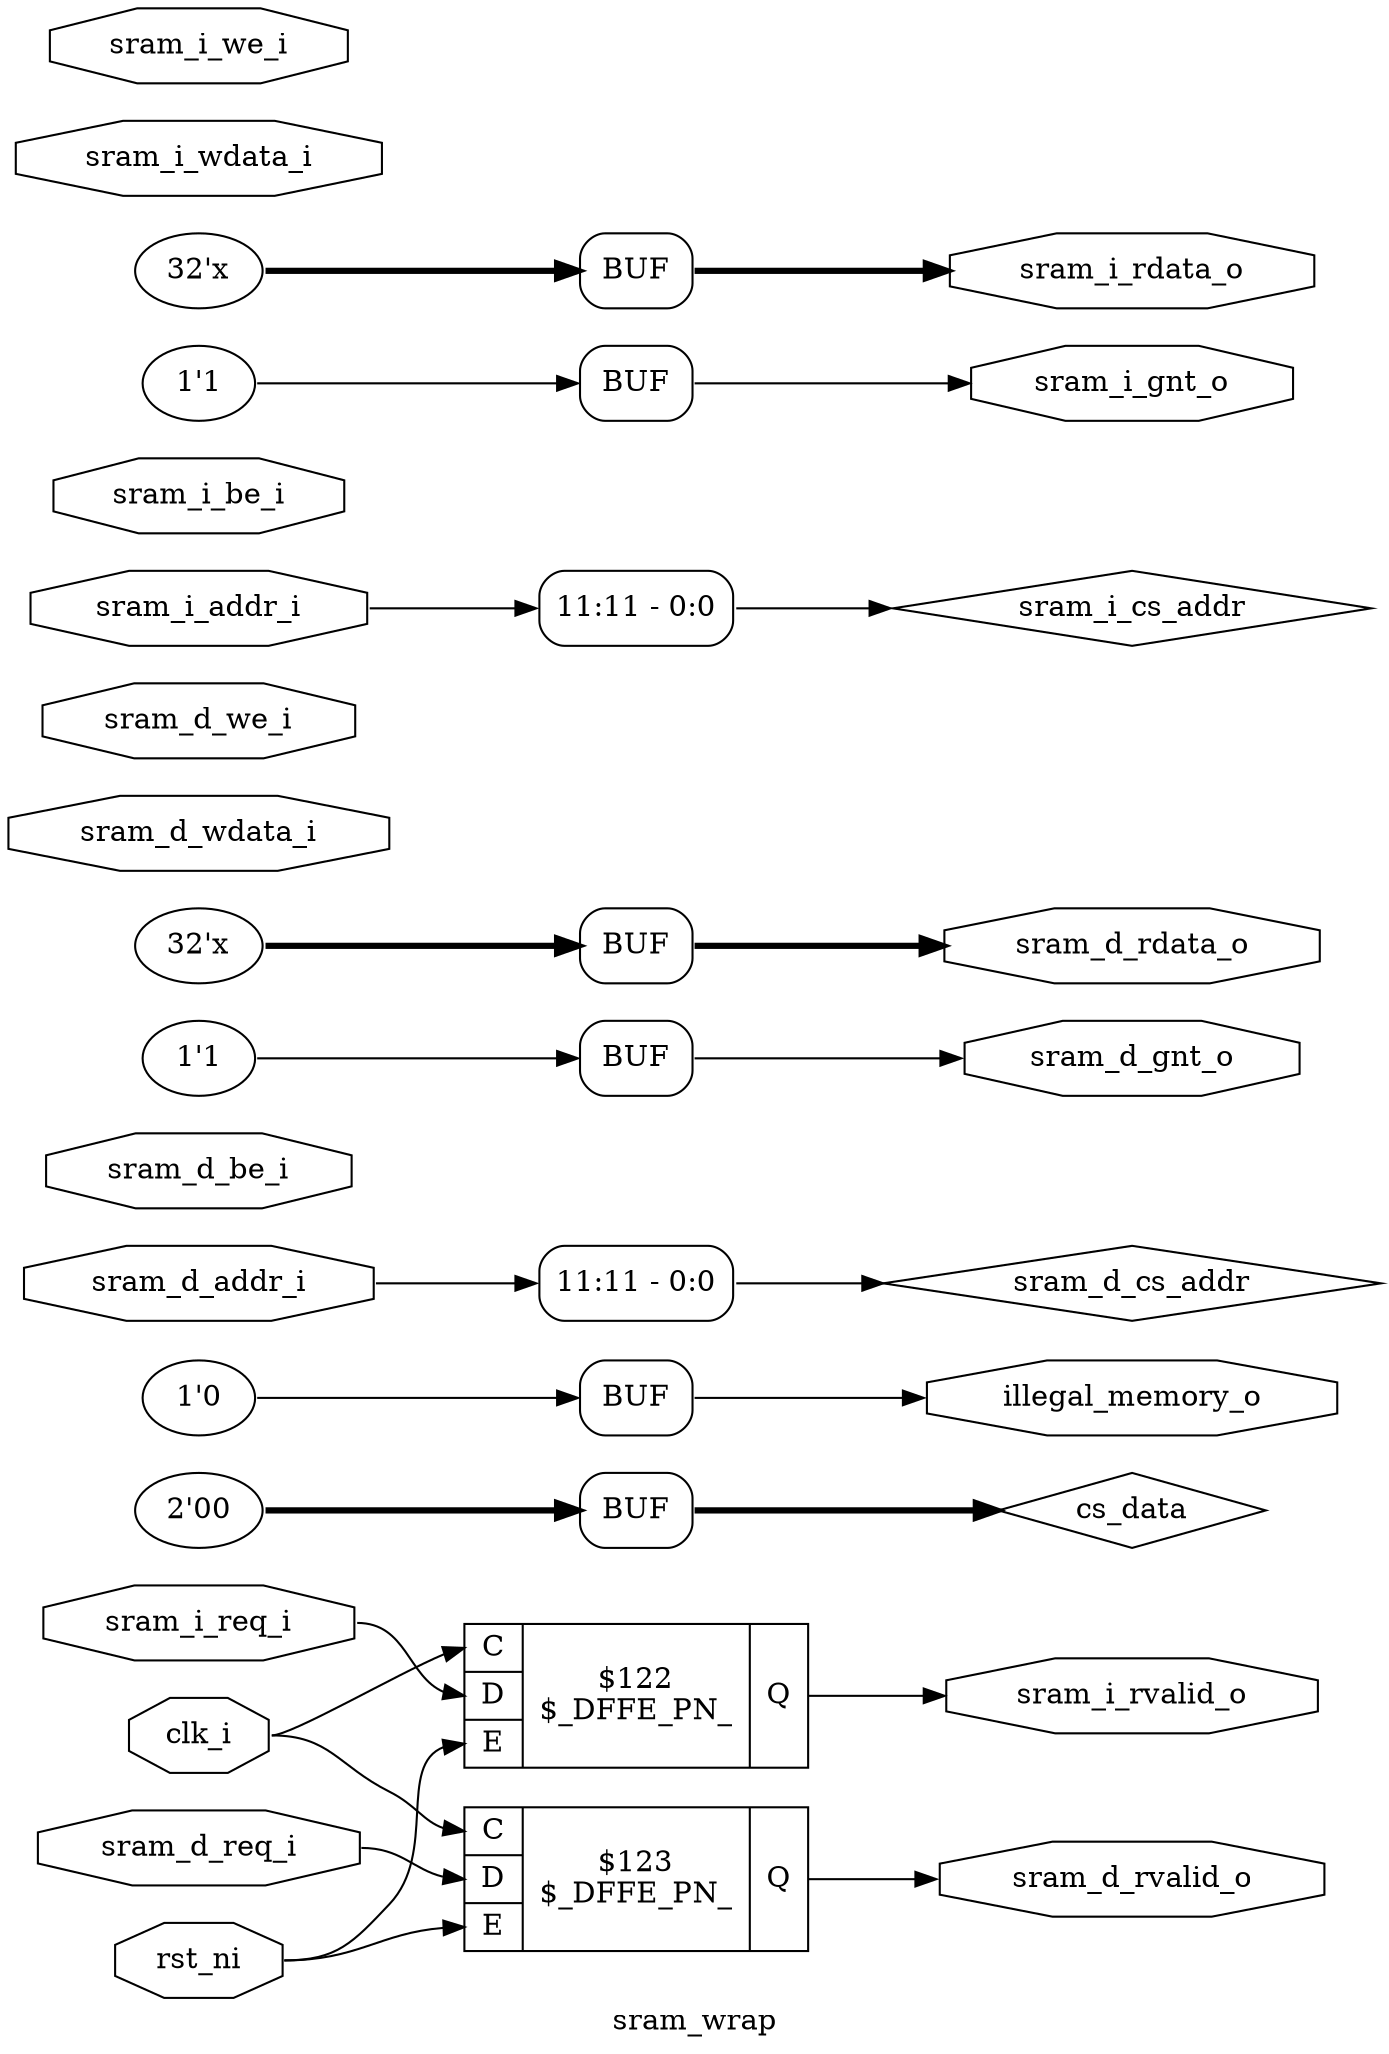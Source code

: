 digraph "sram_wrap" {
label="sram_wrap";
rankdir="LR";
remincross=true;
n1 [ shape=octagon, label="clk_i", color="black", fontcolor="black" ];
n2 [ shape=diamond, label="cs_data", color="black", fontcolor="black" ];
n3 [ shape=octagon, label="illegal_memory_o", color="black", fontcolor="black" ];
n4 [ shape=octagon, label="rst_ni", color="black", fontcolor="black" ];
n5 [ shape=octagon, label="sram_d_addr_i", color="black", fontcolor="black" ];
n6 [ shape=octagon, label="sram_d_be_i", color="black", fontcolor="black" ];
n7 [ shape=diamond, label="sram_d_cs_addr", color="black", fontcolor="black" ];
n8 [ shape=octagon, label="sram_d_gnt_o", color="black", fontcolor="black" ];
n9 [ shape=octagon, label="sram_d_rdata_o", color="black", fontcolor="black" ];
n10 [ shape=octagon, label="sram_d_req_i", color="black", fontcolor="black" ];
n11 [ shape=octagon, label="sram_d_rvalid_o", color="black", fontcolor="black" ];
n12 [ shape=octagon, label="sram_d_wdata_i", color="black", fontcolor="black" ];
n13 [ shape=octagon, label="sram_d_we_i", color="black", fontcolor="black" ];
n14 [ shape=octagon, label="sram_i_addr_i", color="black", fontcolor="black" ];
n15 [ shape=octagon, label="sram_i_be_i", color="black", fontcolor="black" ];
n16 [ shape=diamond, label="sram_i_cs_addr", color="black", fontcolor="black" ];
n17 [ shape=octagon, label="sram_i_gnt_o", color="black", fontcolor="black" ];
n18 [ shape=octagon, label="sram_i_rdata_o", color="black", fontcolor="black" ];
n19 [ shape=octagon, label="sram_i_req_i", color="black", fontcolor="black" ];
n20 [ shape=octagon, label="sram_i_rvalid_o", color="black", fontcolor="black" ];
n21 [ shape=octagon, label="sram_i_wdata_i", color="black", fontcolor="black" ];
n22 [ shape=octagon, label="sram_i_we_i", color="black", fontcolor="black" ];
c27 [ shape=record, label="{{<p23> C|<p24> D|<p25> E}|$122\n$_DFFE_PN_|{<p26> Q}}" ];
c28 [ shape=record, label="{{<p23> C|<p24> D|<p25> E}|$123\n$_DFFE_PN_|{<p26> Q}}" ];
v0 [ label="2'00" ];
x1 [shape=box, style=rounded, label="BUF"];
v2 [ label="1'0" ];
x3 [shape=box, style=rounded, label="BUF"];
x4 [ shape=record, style=rounded, label="<s0> 11:11 - 0:0 " ];
v5 [ label="1'1" ];
x6 [shape=box, style=rounded, label="BUF"];
v7 [ label="32'x" ];
x8 [shape=box, style=rounded, label="BUF"];
x9 [ shape=record, style=rounded, label="<s0> 11:11 - 0:0 " ];
v10 [ label="1'1" ];
x11 [shape=box, style=rounded, label="BUF"];
v12 [ label="32'x" ];
x13 [shape=box, style=rounded, label="BUF"];
n1:e -> c27:p23:w [color="black", label=""];
n1:e -> c28:p23:w [color="black", label=""];
n10:e -> c28:p24:w [color="black", label=""];
c28:p26:e -> n11:w [color="black", label=""];
n14:e -> x9:s0:w [color="black", label=""];
x9:e -> n16:w [color="black", label=""];
x11:e:e -> n17:w [color="black", label=""];
x13:e:e -> n18:w [color="black", style="setlinewidth(3)", label=""];
n19:e -> c27:p24:w [color="black", label=""];
x1:e:e -> n2:w [color="black", style="setlinewidth(3)", label=""];
c27:p26:e -> n20:w [color="black", label=""];
x3:e:e -> n3:w [color="black", label=""];
n4:e -> c27:p25:w [color="black", label=""];
n4:e -> c28:p25:w [color="black", label=""];
n5:e -> x4:s0:w [color="black", label=""];
x4:e -> n7:w [color="black", label=""];
x6:e:e -> n8:w [color="black", label=""];
x8:e:e -> n9:w [color="black", style="setlinewidth(3)", label=""];
v0:e -> x1:w:w [color="black", style="setlinewidth(3)", label=""];
v10:e -> x11:w:w [color="black", label=""];
v12:e -> x13:w:w [color="black", style="setlinewidth(3)", label=""];
v2:e -> x3:w:w [color="black", label=""];
v5:e -> x6:w:w [color="black", label=""];
v7:e -> x8:w:w [color="black", style="setlinewidth(3)", label=""];
}
